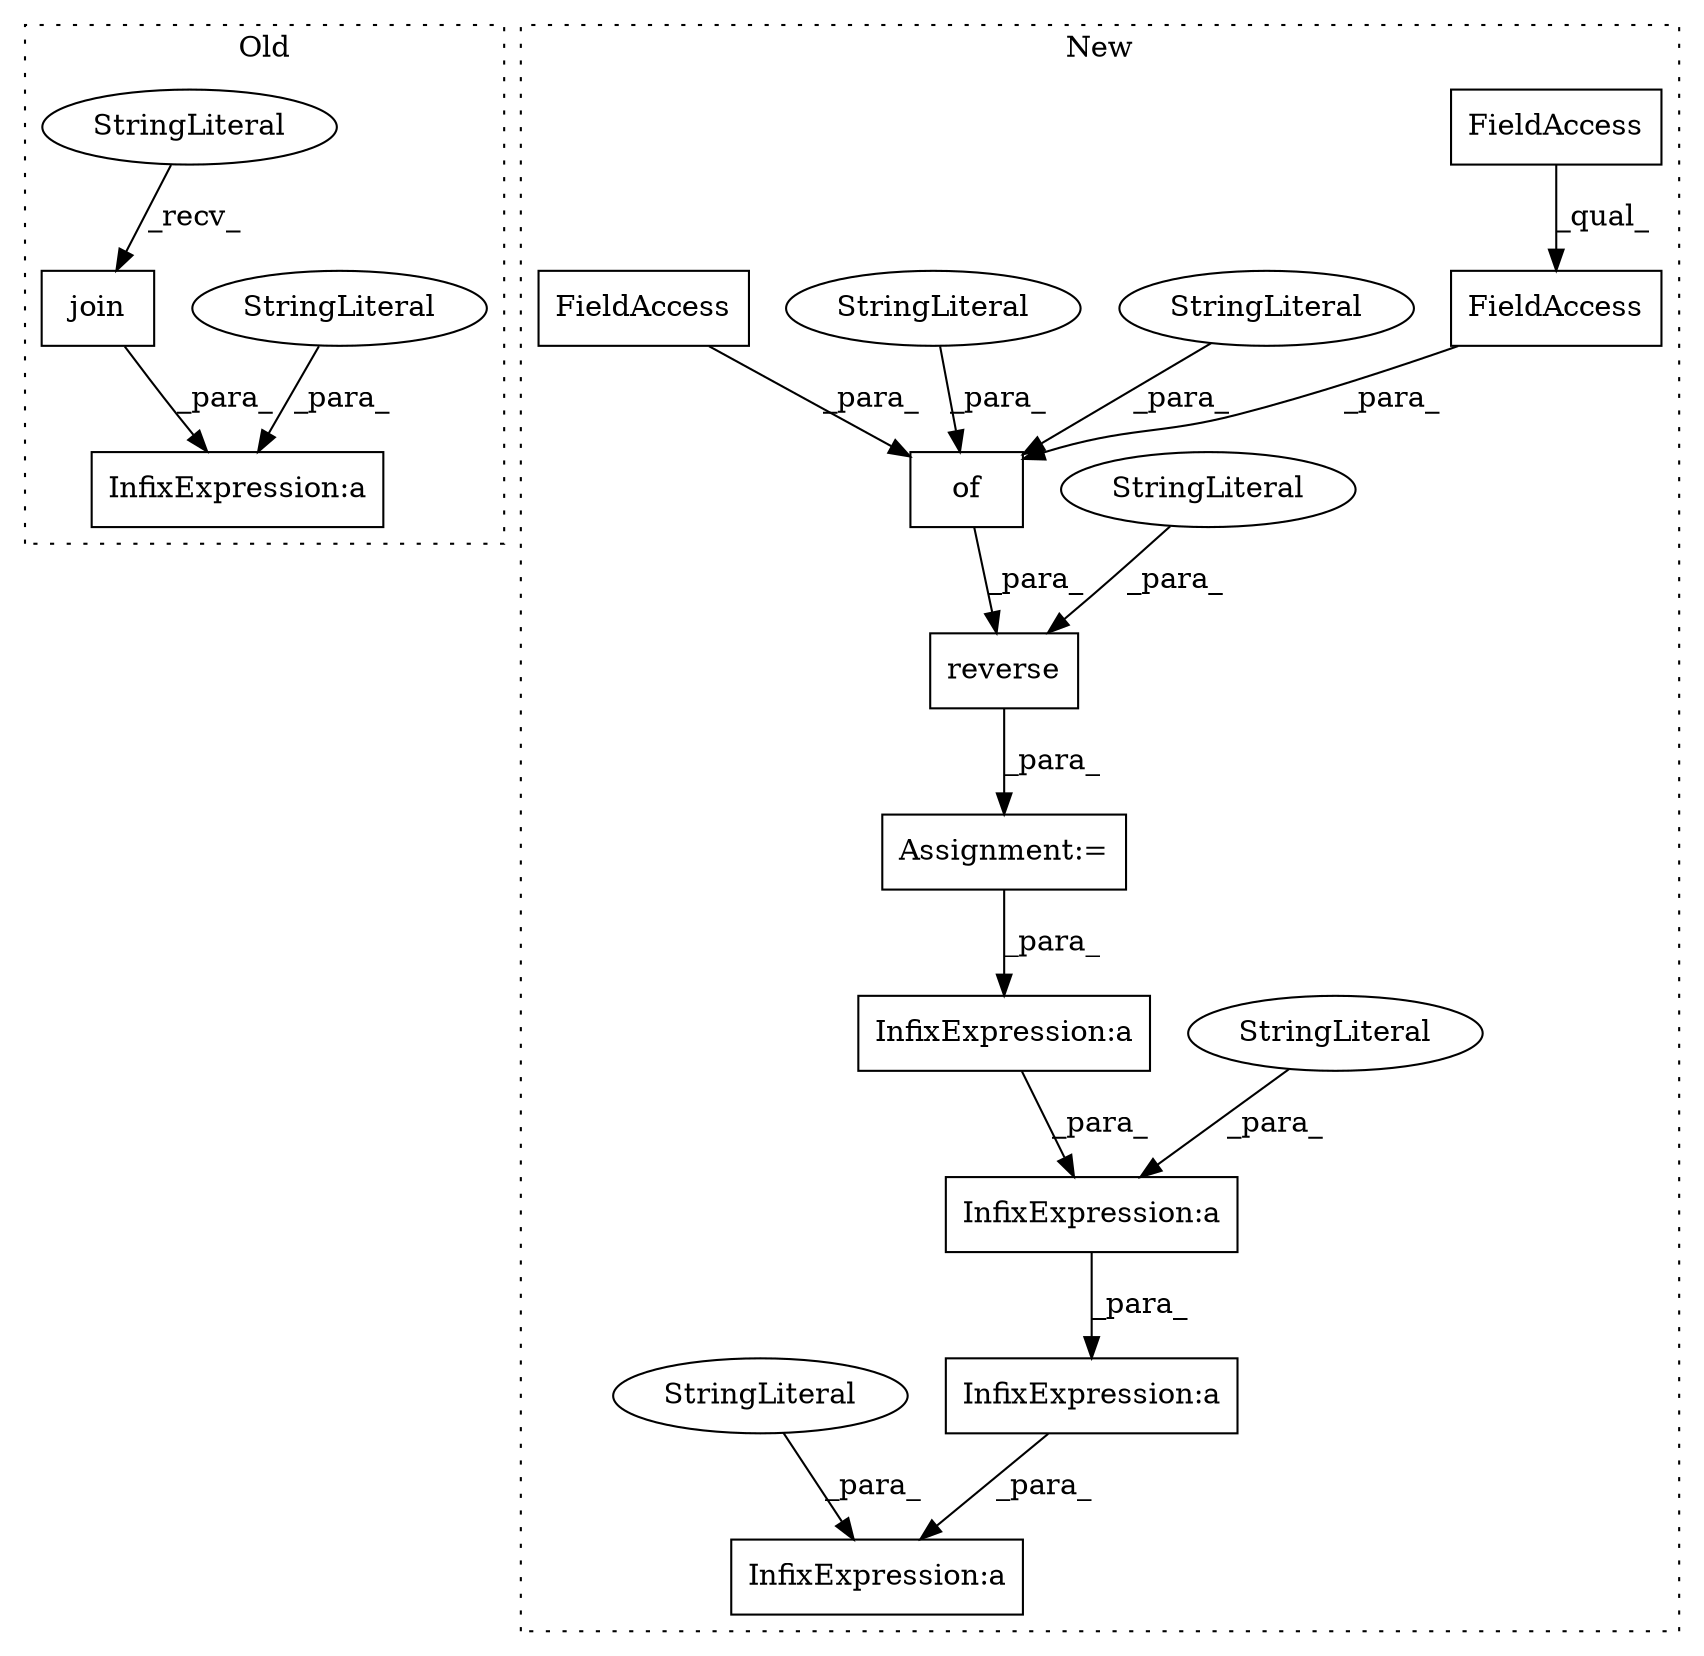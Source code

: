 digraph G {
subgraph cluster0 {
1 [label="join" a="32" s="6715,6811" l="10,2" shape="box"];
3 [label="InfixExpression:a" a="27" s="6835" l="3" shape="box"];
15 [label="StringLiteral" a="45" s="6838" l="25" shape="ellipse"];
17 [label="StringLiteral" a="45" s="6711" l="3" shape="ellipse"];
label = "Old";
style="dotted";
}
subgraph cluster1 {
2 [label="reverse" a="32" s="6601,6701" l="8,1" shape="box"];
4 [label="InfixExpression:a" a="27" s="6881" l="3" shape="box"];
5 [label="InfixExpression:a" a="27" s="6913" l="3" shape="box"];
6 [label="InfixExpression:a" a="27" s="6893" l="3" shape="box"];
7 [label="InfixExpression:a" a="27" s="6902" l="3" shape="box"];
8 [label="of" a="32" s="6636,6700" l="3,1" shape="box"];
9 [label="FieldAccess" a="22" s="6657" l="22" shape="box"];
10 [label="FieldAccess" a="22" s="6657" l="11" shape="box"];
11 [label="StringLiteral" a="45" s="6680" l="12" shape="ellipse"];
12 [label="StringLiteral" a="45" s="6639" l="17" shape="ellipse"];
13 [label="StringLiteral" a="45" s="6896" l="5" shape="ellipse"];
14 [label="StringLiteral" a="45" s="6609" l="22" shape="ellipse"];
16 [label="FieldAccess" a="22" s="6693" l="7" shape="box"];
18 [label="StringLiteral" a="45" s="6916" l="13" shape="ellipse"];
19 [label="Assignment:=" a="7" s="6600" l="1" shape="box"];
label = "New";
style="dotted";
}
1 -> 3 [label="_para_"];
2 -> 19 [label="_para_"];
4 -> 6 [label="_para_"];
6 -> 7 [label="_para_"];
7 -> 5 [label="_para_"];
8 -> 2 [label="_para_"];
9 -> 8 [label="_para_"];
10 -> 9 [label="_qual_"];
11 -> 8 [label="_para_"];
12 -> 8 [label="_para_"];
13 -> 6 [label="_para_"];
14 -> 2 [label="_para_"];
15 -> 3 [label="_para_"];
16 -> 8 [label="_para_"];
17 -> 1 [label="_recv_"];
18 -> 5 [label="_para_"];
19 -> 4 [label="_para_"];
}